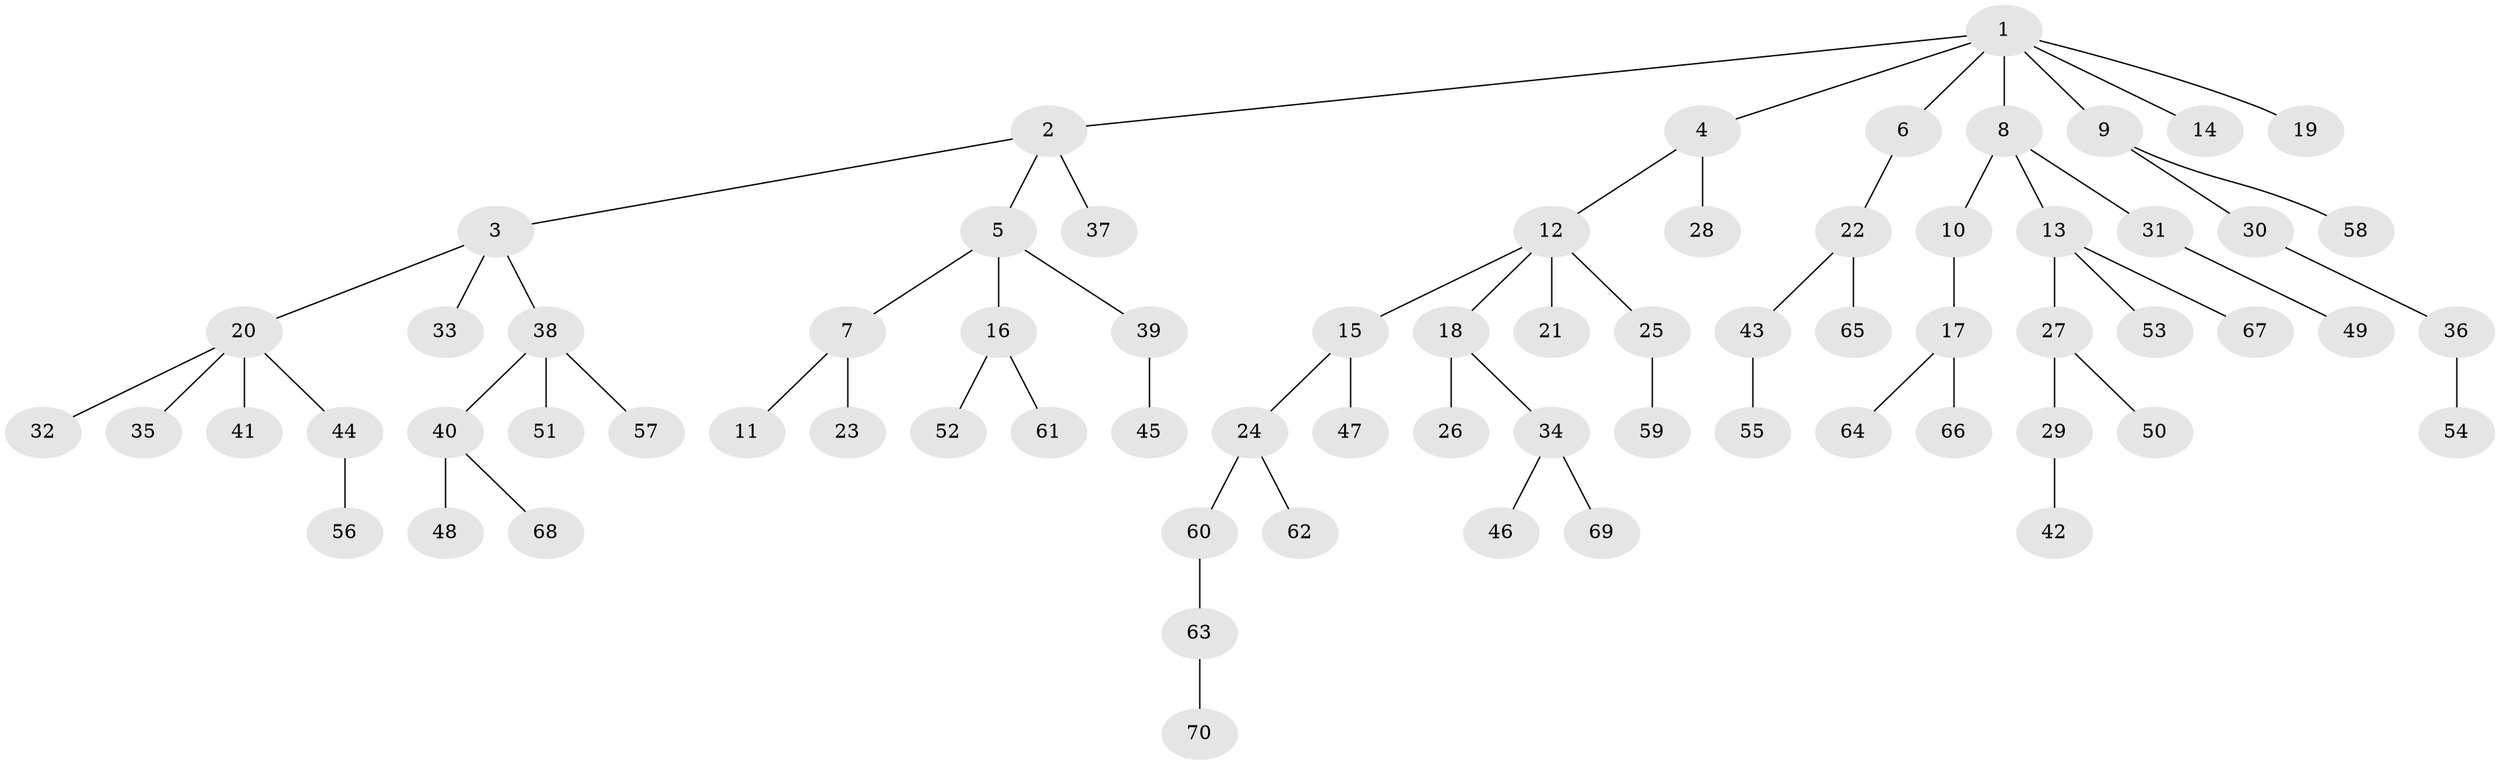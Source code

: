 // original degree distribution, {8: 0.01, 5: 0.06, 1: 0.56, 4: 0.09, 2: 0.16, 3: 0.12}
// Generated by graph-tools (version 1.1) at 2025/51/03/04/25 22:51:31]
// undirected, 70 vertices, 69 edges
graph export_dot {
  node [color=gray90,style=filled];
  1;
  2;
  3;
  4;
  5;
  6;
  7;
  8;
  9;
  10;
  11;
  12;
  13;
  14;
  15;
  16;
  17;
  18;
  19;
  20;
  21;
  22;
  23;
  24;
  25;
  26;
  27;
  28;
  29;
  30;
  31;
  32;
  33;
  34;
  35;
  36;
  37;
  38;
  39;
  40;
  41;
  42;
  43;
  44;
  45;
  46;
  47;
  48;
  49;
  50;
  51;
  52;
  53;
  54;
  55;
  56;
  57;
  58;
  59;
  60;
  61;
  62;
  63;
  64;
  65;
  66;
  67;
  68;
  69;
  70;
  1 -- 2 [weight=1.0];
  1 -- 4 [weight=1.0];
  1 -- 6 [weight=1.0];
  1 -- 8 [weight=1.0];
  1 -- 9 [weight=1.0];
  1 -- 14 [weight=1.0];
  1 -- 19 [weight=1.0];
  2 -- 3 [weight=1.0];
  2 -- 5 [weight=1.0];
  2 -- 37 [weight=1.0];
  3 -- 20 [weight=1.0];
  3 -- 33 [weight=1.0];
  3 -- 38 [weight=1.0];
  4 -- 12 [weight=1.0];
  4 -- 28 [weight=1.0];
  5 -- 7 [weight=1.0];
  5 -- 16 [weight=1.0];
  5 -- 39 [weight=1.0];
  6 -- 22 [weight=1.0];
  7 -- 11 [weight=1.0];
  7 -- 23 [weight=1.0];
  8 -- 10 [weight=1.0];
  8 -- 13 [weight=1.0];
  8 -- 31 [weight=1.0];
  9 -- 30 [weight=1.0];
  9 -- 58 [weight=1.0];
  10 -- 17 [weight=1.0];
  12 -- 15 [weight=1.0];
  12 -- 18 [weight=1.0];
  12 -- 21 [weight=1.0];
  12 -- 25 [weight=1.0];
  13 -- 27 [weight=1.0];
  13 -- 53 [weight=1.0];
  13 -- 67 [weight=1.0];
  15 -- 24 [weight=1.0];
  15 -- 47 [weight=1.0];
  16 -- 52 [weight=1.0];
  16 -- 61 [weight=1.0];
  17 -- 64 [weight=1.0];
  17 -- 66 [weight=1.0];
  18 -- 26 [weight=1.0];
  18 -- 34 [weight=1.0];
  20 -- 32 [weight=1.0];
  20 -- 35 [weight=1.0];
  20 -- 41 [weight=1.0];
  20 -- 44 [weight=1.0];
  22 -- 43 [weight=1.0];
  22 -- 65 [weight=1.0];
  24 -- 60 [weight=1.0];
  24 -- 62 [weight=1.0];
  25 -- 59 [weight=1.0];
  27 -- 29 [weight=1.0];
  27 -- 50 [weight=1.0];
  29 -- 42 [weight=1.0];
  30 -- 36 [weight=1.0];
  31 -- 49 [weight=1.0];
  34 -- 46 [weight=1.0];
  34 -- 69 [weight=1.0];
  36 -- 54 [weight=1.0];
  38 -- 40 [weight=1.0];
  38 -- 51 [weight=1.0];
  38 -- 57 [weight=1.0];
  39 -- 45 [weight=1.0];
  40 -- 48 [weight=1.0];
  40 -- 68 [weight=1.0];
  43 -- 55 [weight=1.0];
  44 -- 56 [weight=1.0];
  60 -- 63 [weight=1.0];
  63 -- 70 [weight=1.0];
}
